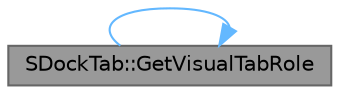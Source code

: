 digraph "SDockTab::GetVisualTabRole"
{
 // INTERACTIVE_SVG=YES
 // LATEX_PDF_SIZE
  bgcolor="transparent";
  edge [fontname=Helvetica,fontsize=10,labelfontname=Helvetica,labelfontsize=10];
  node [fontname=Helvetica,fontsize=10,shape=box,height=0.2,width=0.4];
  rankdir="LR";
  Node1 [id="Node000001",label="SDockTab::GetVisualTabRole",height=0.2,width=0.4,color="gray40", fillcolor="grey60", style="filled", fontcolor="black",tooltip="Similar to GetTabRole() but returns the correct role for UI style and user input purposes."];
  Node1 -> Node1 [id="edge1_Node000001_Node000001",color="steelblue1",style="solid",tooltip=" "];
}
